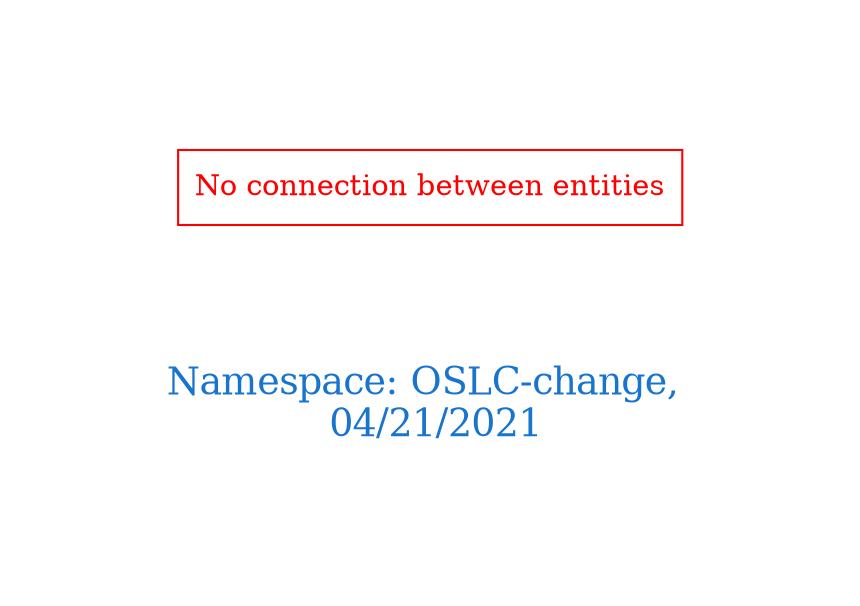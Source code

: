 digraph OGIT_ontology {
 graph [ rankdir= LR,pad=1 
fontsize = 18,
fontcolor= dodgerblue3,label = "\n\n\nNamespace: OSLC-change, \n 04/21/2021"];
node[shape=polygon];
edge [  color="gray81"];

"No connection between entities" [fontcolor = "red",color="red", shape="polygon"]
}
